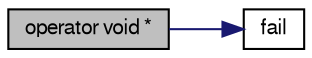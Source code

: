 digraph "operator void *"
{
  bgcolor="transparent";
  edge [fontname="FreeSans",fontsize="10",labelfontname="FreeSans",labelfontsize="10"];
  node [fontname="FreeSans",fontsize="10",shape=record];
  rankdir="LR";
  Node30839 [label="operator void *",height=0.2,width=0.4,color="black", fillcolor="grey75", style="filled", fontcolor="black"];
  Node30839 -> Node30840 [color="midnightblue",fontsize="10",style="solid",fontname="FreeSans"];
  Node30840 [label="fail",height=0.2,width=0.4,color="black",URL="$a26226.html#a48de1a2345c4519dd5d19c67dcce62ed",tooltip="Return true if next operation will fail. "];
}
